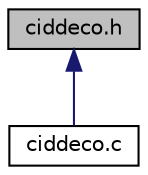 digraph "ciddeco.h"
{
  edge [fontname="Helvetica",fontsize="10",labelfontname="Helvetica",labelfontsize="10"];
  node [fontname="Helvetica",fontsize="10",shape=record];
  Node1 [label="ciddeco.h",height=0.2,width=0.4,color="black", fillcolor="grey75", style="filled", fontcolor="black"];
  Node1 -> Node2 [dir="back",color="midnightblue",fontsize="10",style="solid",fontname="Helvetica"];
  Node2 [label="ciddeco.c",height=0.2,width=0.4,color="black", fillcolor="white", style="filled",URL="$ciddeco_8c.html",tooltip="Decodes CallerID message. "];
}
